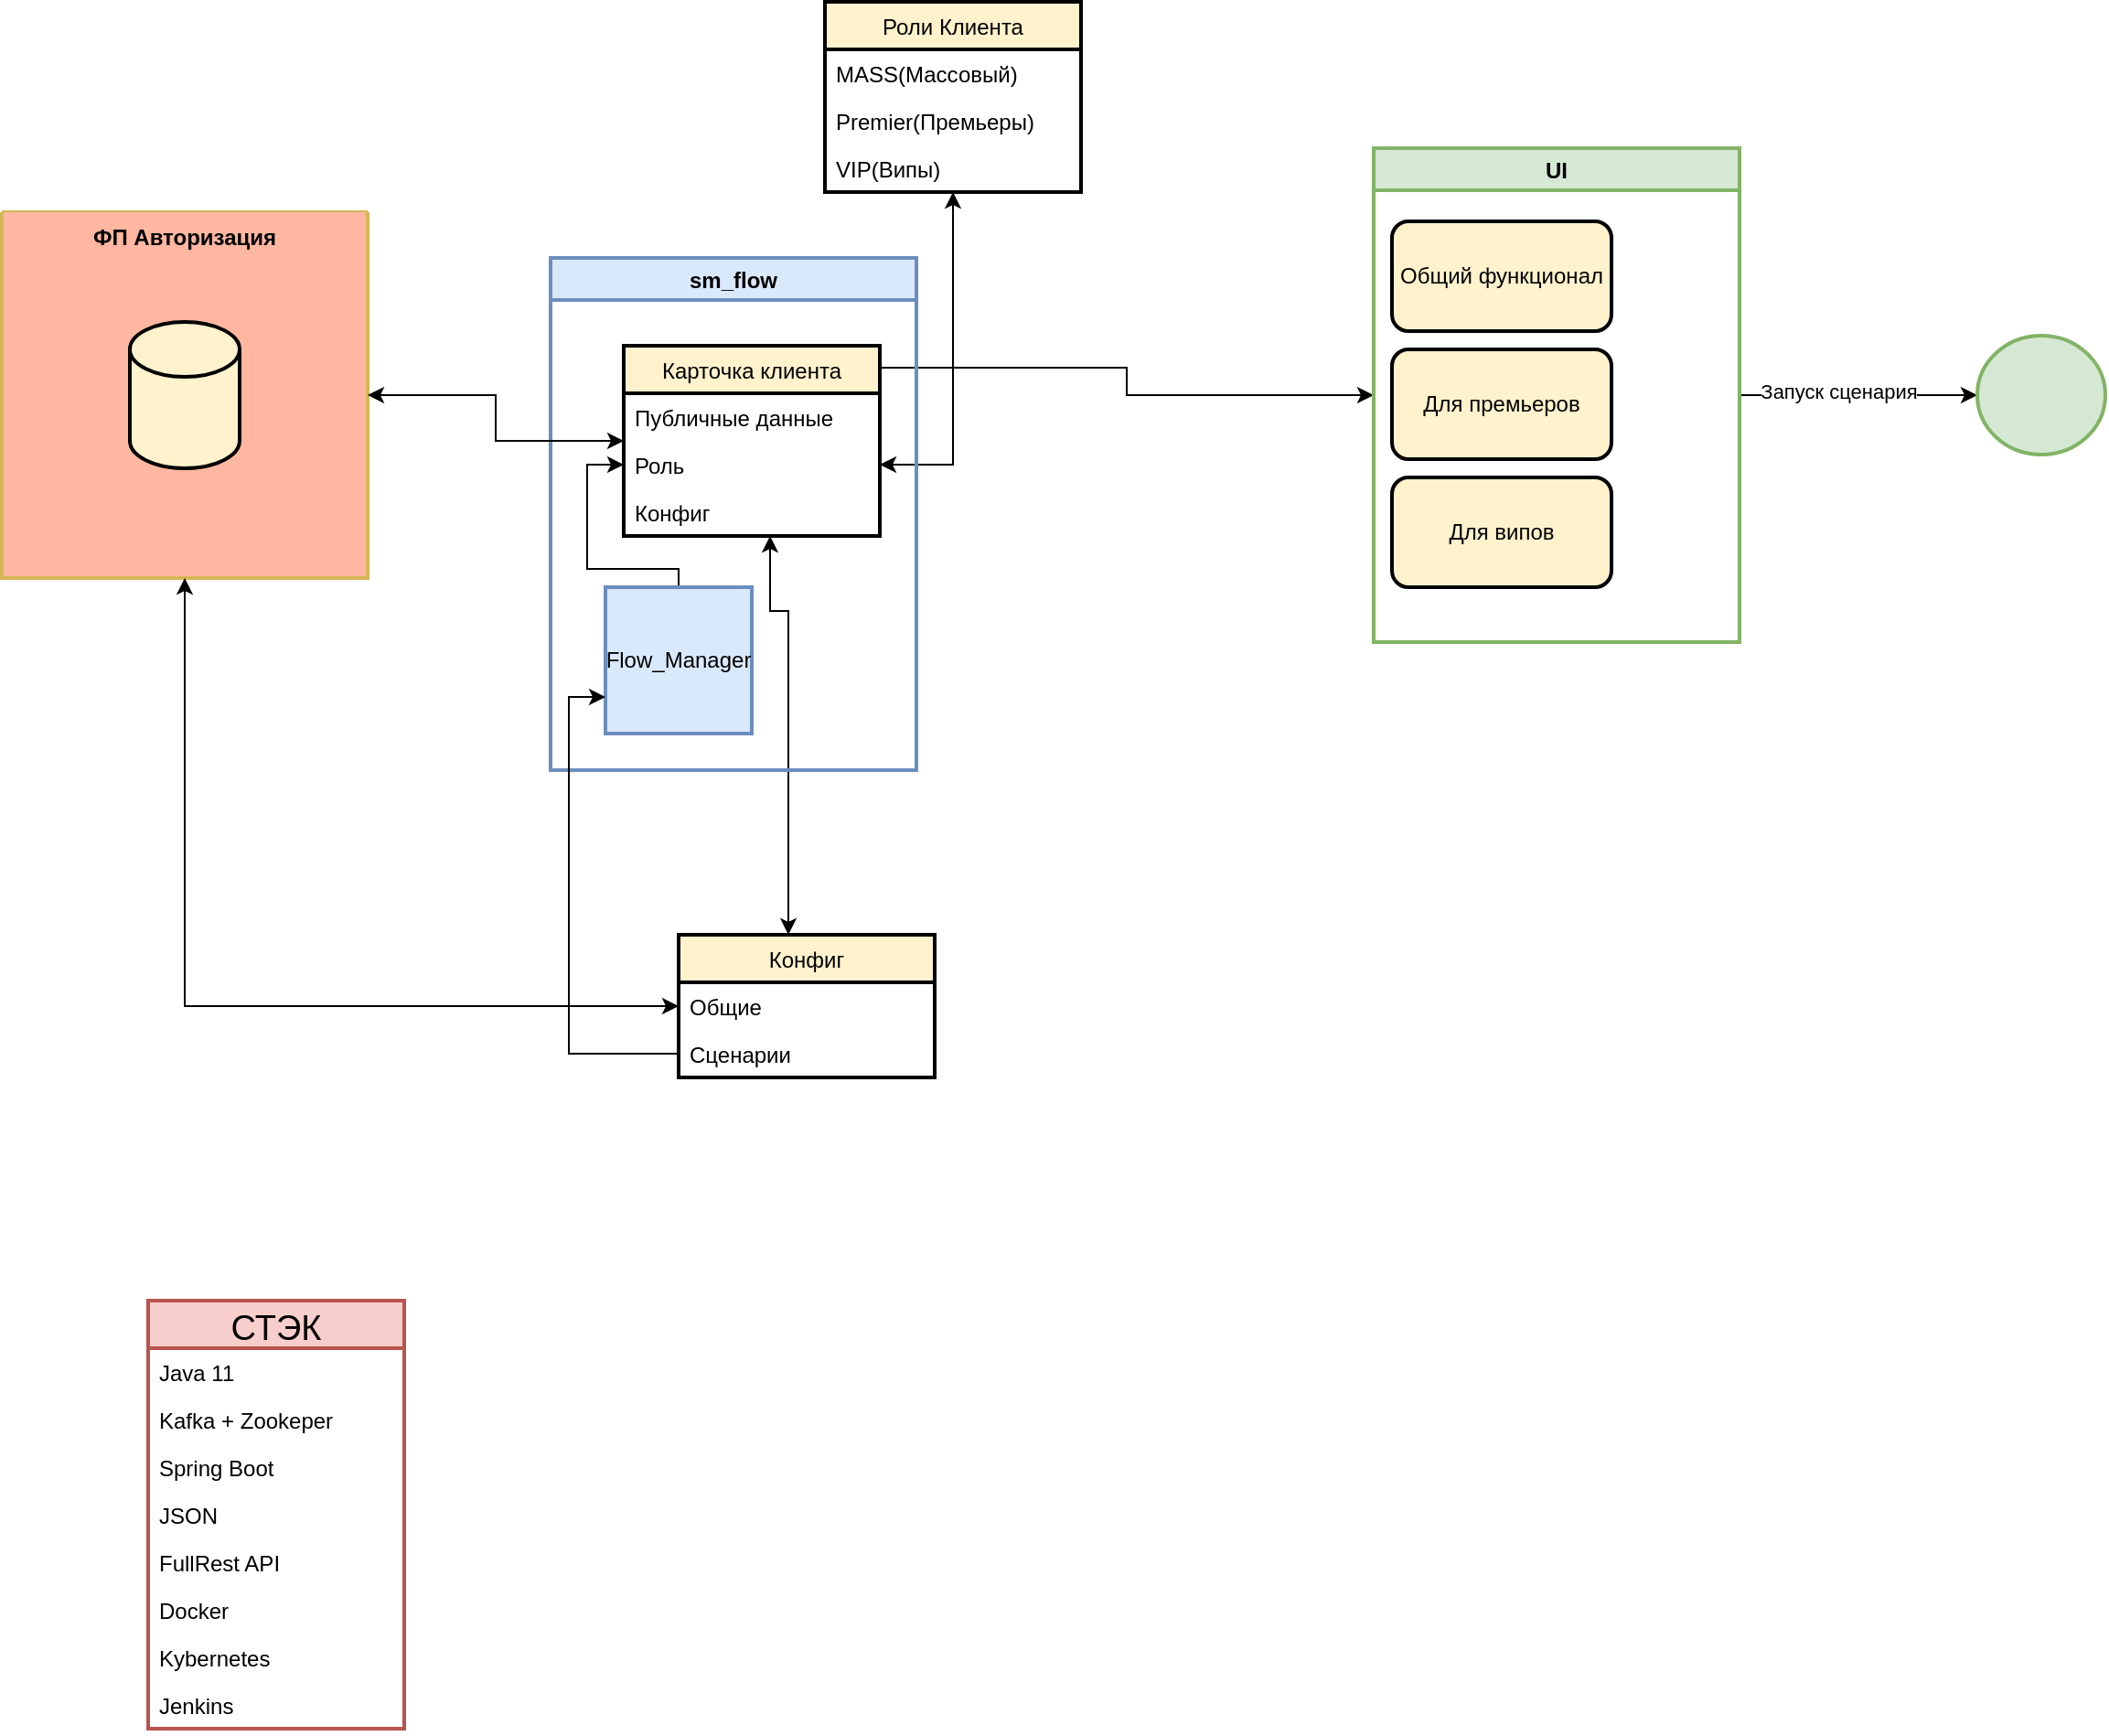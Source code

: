<mxfile version="14.7.6" type="github" pages="2">
  <diagram id="C5RBs43oDa-KdzZeNtuy" name="Фронт система">
    <mxGraphModel dx="2036" dy="626" grid="1" gridSize="10" guides="1" tooltips="1" connect="1" arrows="1" fold="1" page="1" pageScale="1" pageWidth="827" pageHeight="1169" math="0" shadow="0">
      <root>
        <mxCell id="WIyWlLk6GJQsqaUBKTNV-0" />
        <mxCell id="WIyWlLk6GJQsqaUBKTNV-1" parent="WIyWlLk6GJQsqaUBKTNV-0" />
        <mxCell id="pujN4E0bFu2xnxWqtdsZ-0" value="Роли Клиента" style="swimlane;fontStyle=0;childLayout=stackLayout;horizontal=1;startSize=26;horizontalStack=0;resizeParent=1;resizeParentMax=0;resizeLast=0;collapsible=1;marginBottom=0;strokeWidth=2;fillColor=#FFF2CC;gradientColor=none;verticalAlign=middle;" vertex="1" parent="WIyWlLk6GJQsqaUBKTNV-1">
          <mxGeometry x="-110" y="160" width="140" height="104" as="geometry" />
        </mxCell>
        <mxCell id="pujN4E0bFu2xnxWqtdsZ-1" value="MASS(Массовый)" style="text;strokeColor=none;fillColor=none;align=left;verticalAlign=top;spacingLeft=4;spacingRight=4;overflow=hidden;rotatable=0;points=[[0,0.5],[1,0.5]];portConstraint=eastwest;" vertex="1" parent="pujN4E0bFu2xnxWqtdsZ-0">
          <mxGeometry y="26" width="140" height="26" as="geometry" />
        </mxCell>
        <mxCell id="pujN4E0bFu2xnxWqtdsZ-2" value="Premier(Премьеры)" style="text;strokeColor=none;fillColor=none;align=left;verticalAlign=top;spacingLeft=4;spacingRight=4;overflow=hidden;rotatable=0;points=[[0,0.5],[1,0.5]];portConstraint=eastwest;" vertex="1" parent="pujN4E0bFu2xnxWqtdsZ-0">
          <mxGeometry y="52" width="140" height="26" as="geometry" />
        </mxCell>
        <mxCell id="pujN4E0bFu2xnxWqtdsZ-3" value="VIP(Випы)" style="text;strokeColor=none;fillColor=none;align=left;verticalAlign=top;spacingLeft=4;spacingRight=4;overflow=hidden;rotatable=0;points=[[0,0.5],[1,0.5]];portConstraint=eastwest;" vertex="1" parent="pujN4E0bFu2xnxWqtdsZ-0">
          <mxGeometry y="78" width="140" height="26" as="geometry" />
        </mxCell>
        <mxCell id="psxdBlI2xa3-Kpe6SoFQ-2" style="edgeStyle=orthogonalEdgeStyle;rounded=0;orthogonalLoop=1;jettySize=auto;html=1;entryX=0.929;entryY=0.115;entryDx=0;entryDy=0;entryPerimeter=0;startArrow=classic;startFill=1;" edge="1" parent="WIyWlLk6GJQsqaUBKTNV-1" source="pujN4E0bFu2xnxWqtdsZ-4" target="0OpQHrYULewvtPpoixab-2">
          <mxGeometry relative="1" as="geometry" />
        </mxCell>
        <mxCell id="aQbIBO9A2pp3pK1Dom0a-1" value="" style="edgeStyle=orthogonalEdgeStyle;rounded=0;orthogonalLoop=1;jettySize=auto;html=1;startArrow=none;startFill=0;" edge="1" parent="WIyWlLk6GJQsqaUBKTNV-1" source="pujN4E0bFu2xnxWqtdsZ-4" target="aQbIBO9A2pp3pK1Dom0a-0">
          <mxGeometry relative="1" as="geometry" />
        </mxCell>
        <mxCell id="aQbIBO9A2pp3pK1Dom0a-2" value="Запуск сценария" style="edgeLabel;html=1;align=center;verticalAlign=middle;resizable=0;points=[];" vertex="1" connectable="0" parent="aQbIBO9A2pp3pK1Dom0a-1">
          <mxGeometry x="-0.169" y="2" relative="1" as="geometry">
            <mxPoint as="offset" />
          </mxGeometry>
        </mxCell>
        <mxCell id="pujN4E0bFu2xnxWqtdsZ-4" value="UI" style="swimlane;strokeWidth=2;fillColor=#d5e8d4;verticalAlign=middle;strokeColor=#82b366;" vertex="1" parent="WIyWlLk6GJQsqaUBKTNV-1">
          <mxGeometry x="190" y="240" width="200" height="270" as="geometry" />
        </mxCell>
        <mxCell id="0OpQHrYULewvtPpoixab-8" value="Общий функционал" style="rounded=1;whiteSpace=wrap;html=1;strokeWidth=2;fillColor=#FFF2CC;gradientColor=none;verticalAlign=middle;" vertex="1" parent="pujN4E0bFu2xnxWqtdsZ-4">
          <mxGeometry x="10" y="40" width="120" height="60" as="geometry" />
        </mxCell>
        <mxCell id="0OpQHrYULewvtPpoixab-9" value="Для премьеров" style="rounded=1;whiteSpace=wrap;html=1;strokeWidth=2;fillColor=#FFF2CC;gradientColor=none;verticalAlign=middle;" vertex="1" parent="pujN4E0bFu2xnxWqtdsZ-4">
          <mxGeometry x="10" y="110" width="120" height="60" as="geometry" />
        </mxCell>
        <mxCell id="0OpQHrYULewvtPpoixab-11" value="Для випов" style="rounded=1;whiteSpace=wrap;html=1;strokeWidth=2;fillColor=#FFF2CC;gradientColor=none;verticalAlign=middle;" vertex="1" parent="pujN4E0bFu2xnxWqtdsZ-4">
          <mxGeometry x="10" y="180" width="120" height="60" as="geometry" />
        </mxCell>
        <mxCell id="0OpQHrYULewvtPpoixab-0" value="ФП Авторизация" style="swimlane;startSize=0;strokeWidth=2;fillColor=#fff2cc;verticalAlign=top;strokeColor=#d6b656;swimlaneFillColor=#FFB7A1;" vertex="1" parent="WIyWlLk6GJQsqaUBKTNV-1">
          <mxGeometry x="-560" y="275" width="200" height="200" as="geometry" />
        </mxCell>
        <mxCell id="0OpQHrYULewvtPpoixab-1" value="" style="shape=cylinder3;whiteSpace=wrap;html=1;boundedLbl=1;backgroundOutline=1;size=15;strokeWidth=2;fillColor=#FFF2CC;gradientColor=none;verticalAlign=middle;" vertex="1" parent="0OpQHrYULewvtPpoixab-0">
          <mxGeometry x="70" y="60" width="60" height="80" as="geometry" />
        </mxCell>
        <mxCell id="0OpQHrYULewvtPpoixab-13" style="edgeStyle=orthogonalEdgeStyle;rounded=0;orthogonalLoop=1;jettySize=auto;html=1;exitX=1;exitY=0.5;exitDx=0;exitDy=0;startArrow=classic;startFill=1;" edge="1" parent="WIyWlLk6GJQsqaUBKTNV-1" source="0OpQHrYULewvtPpoixab-4" target="pujN4E0bFu2xnxWqtdsZ-0">
          <mxGeometry relative="1" as="geometry" />
        </mxCell>
        <mxCell id="psxdBlI2xa3-Kpe6SoFQ-1" style="edgeStyle=orthogonalEdgeStyle;rounded=0;orthogonalLoop=1;jettySize=auto;html=1;startArrow=classic;startFill=1;" edge="1" parent="WIyWlLk6GJQsqaUBKTNV-1" source="0OpQHrYULewvtPpoixab-15" target="0OpQHrYULewvtPpoixab-5">
          <mxGeometry relative="1" as="geometry">
            <Array as="points">
              <mxPoint x="-130" y="493" />
              <mxPoint x="-140" y="493" />
            </Array>
          </mxGeometry>
        </mxCell>
        <mxCell id="0OpQHrYULewvtPpoixab-15" value="Конфиг" style="swimlane;fontStyle=0;childLayout=stackLayout;horizontal=1;startSize=26;horizontalStack=0;resizeParent=1;resizeParentMax=0;resizeLast=0;collapsible=1;marginBottom=0;strokeWidth=2;fillColor=#FFF2CC;gradientColor=none;verticalAlign=middle;" vertex="1" parent="WIyWlLk6GJQsqaUBKTNV-1">
          <mxGeometry x="-190" y="670" width="140" height="78" as="geometry" />
        </mxCell>
        <mxCell id="0OpQHrYULewvtPpoixab-16" value="Общие" style="text;strokeColor=none;fillColor=none;align=left;verticalAlign=top;spacingLeft=4;spacingRight=4;overflow=hidden;rotatable=0;points=[[0,0.5],[1,0.5]];portConstraint=eastwest;" vertex="1" parent="0OpQHrYULewvtPpoixab-15">
          <mxGeometry y="26" width="140" height="26" as="geometry" />
        </mxCell>
        <mxCell id="0OpQHrYULewvtPpoixab-17" value="Сценарии" style="text;strokeColor=none;fillColor=none;align=left;verticalAlign=top;spacingLeft=4;spacingRight=4;overflow=hidden;rotatable=0;points=[[0,0.5],[1,0.5]];portConstraint=eastwest;" vertex="1" parent="0OpQHrYULewvtPpoixab-15">
          <mxGeometry y="52" width="140" height="26" as="geometry" />
        </mxCell>
        <mxCell id="0OpQHrYULewvtPpoixab-19" value="sm_flow" style="swimlane;strokeWidth=2;fillColor=#dae8fc;verticalAlign=middle;strokeColor=#6c8ebf;" vertex="1" parent="WIyWlLk6GJQsqaUBKTNV-1">
          <mxGeometry x="-260" y="300" width="200" height="280" as="geometry" />
        </mxCell>
        <mxCell id="0OpQHrYULewvtPpoixab-2" value="Карточка клиента" style="swimlane;fontStyle=0;childLayout=stackLayout;horizontal=1;startSize=26;horizontalStack=0;resizeParent=1;resizeParentMax=0;resizeLast=0;collapsible=1;marginBottom=0;strokeWidth=2;fillColor=#FFF2CC;gradientColor=none;verticalAlign=middle;" vertex="1" parent="0OpQHrYULewvtPpoixab-19">
          <mxGeometry x="40" y="48" width="140" height="104" as="geometry" />
        </mxCell>
        <mxCell id="0OpQHrYULewvtPpoixab-3" value="Публичные данные" style="text;strokeColor=none;fillColor=none;align=left;verticalAlign=top;spacingLeft=4;spacingRight=4;overflow=hidden;rotatable=0;points=[[0,0.5],[1,0.5]];portConstraint=eastwest;" vertex="1" parent="0OpQHrYULewvtPpoixab-2">
          <mxGeometry y="26" width="140" height="26" as="geometry" />
        </mxCell>
        <mxCell id="0OpQHrYULewvtPpoixab-4" value="Роль" style="text;strokeColor=none;fillColor=none;align=left;verticalAlign=top;spacingLeft=4;spacingRight=4;overflow=hidden;rotatable=0;points=[[0,0.5],[1,0.5]];portConstraint=eastwest;" vertex="1" parent="0OpQHrYULewvtPpoixab-2">
          <mxGeometry y="52" width="140" height="26" as="geometry" />
        </mxCell>
        <mxCell id="0OpQHrYULewvtPpoixab-5" value="Конфиг" style="text;strokeColor=none;fillColor=none;align=left;verticalAlign=top;spacingLeft=4;spacingRight=4;overflow=hidden;rotatable=0;points=[[0,0.5],[1,0.5]];portConstraint=eastwest;" vertex="1" parent="0OpQHrYULewvtPpoixab-2">
          <mxGeometry y="78" width="140" height="26" as="geometry" />
        </mxCell>
        <mxCell id="nwDVl3qBO0Q75H3AtkXV-2" style="edgeStyle=orthogonalEdgeStyle;rounded=0;orthogonalLoop=1;jettySize=auto;html=1;startArrow=none;startFill=0;" edge="1" parent="0OpQHrYULewvtPpoixab-19" source="nwDVl3qBO0Q75H3AtkXV-0" target="0OpQHrYULewvtPpoixab-4">
          <mxGeometry relative="1" as="geometry">
            <Array as="points">
              <mxPoint x="70" y="170" />
              <mxPoint x="20" y="170" />
              <mxPoint x="20" y="113" />
            </Array>
          </mxGeometry>
        </mxCell>
        <mxCell id="nwDVl3qBO0Q75H3AtkXV-0" value="Flow_Manager" style="whiteSpace=wrap;html=1;aspect=fixed;strokeWidth=2;fillColor=#dae8fc;verticalAlign=middle;strokeColor=#6c8ebf;" vertex="1" parent="0OpQHrYULewvtPpoixab-19">
          <mxGeometry x="30" y="180" width="80" height="80" as="geometry" />
        </mxCell>
        <mxCell id="psxdBlI2xa3-Kpe6SoFQ-0" style="edgeStyle=orthogonalEdgeStyle;rounded=0;orthogonalLoop=1;jettySize=auto;html=1;entryX=1;entryY=0.5;entryDx=0;entryDy=0;startArrow=classic;startFill=1;" edge="1" parent="WIyWlLk6GJQsqaUBKTNV-1" source="0OpQHrYULewvtPpoixab-2" target="0OpQHrYULewvtPpoixab-0">
          <mxGeometry relative="1" as="geometry" />
        </mxCell>
        <mxCell id="psxdBlI2xa3-Kpe6SoFQ-3" style="edgeStyle=orthogonalEdgeStyle;rounded=0;orthogonalLoop=1;jettySize=auto;html=1;entryX=0.5;entryY=1;entryDx=0;entryDy=0;startArrow=classic;startFill=1;" edge="1" parent="WIyWlLk6GJQsqaUBKTNV-1" source="0OpQHrYULewvtPpoixab-16" target="0OpQHrYULewvtPpoixab-0">
          <mxGeometry relative="1" as="geometry" />
        </mxCell>
        <mxCell id="nwDVl3qBO0Q75H3AtkXV-1" style="edgeStyle=orthogonalEdgeStyle;rounded=0;orthogonalLoop=1;jettySize=auto;html=1;entryX=0;entryY=0.75;entryDx=0;entryDy=0;startArrow=none;startFill=0;" edge="1" parent="WIyWlLk6GJQsqaUBKTNV-1" source="0OpQHrYULewvtPpoixab-17" target="nwDVl3qBO0Q75H3AtkXV-0">
          <mxGeometry relative="1" as="geometry" />
        </mxCell>
        <mxCell id="aQbIBO9A2pp3pK1Dom0a-0" value="" style="ellipse;whiteSpace=wrap;html=1;fontStyle=1;strokeColor=#82b366;strokeWidth=2;fillColor=#d5e8d4;startSize=23;" vertex="1" parent="WIyWlLk6GJQsqaUBKTNV-1">
          <mxGeometry x="520" y="342.5" width="70" height="65" as="geometry" />
        </mxCell>
        <mxCell id="IgcWjrEYjJT46t9IWngX-0" value="СТЭК" style="swimlane;fontStyle=0;childLayout=stackLayout;horizontal=1;startSize=26;horizontalStack=0;resizeParent=1;resizeParentMax=0;resizeLast=0;collapsible=1;marginBottom=0;fontSize=19;strokeWidth=2;fillColor=#f8cecc;verticalAlign=middle;strokeColor=#b85450;" vertex="1" parent="WIyWlLk6GJQsqaUBKTNV-1">
          <mxGeometry x="-480" y="870" width="140" height="234" as="geometry" />
        </mxCell>
        <mxCell id="IgcWjrEYjJT46t9IWngX-1" value="Java 11" style="text;strokeColor=none;fillColor=none;align=left;verticalAlign=top;spacingLeft=4;spacingRight=4;overflow=hidden;rotatable=0;points=[[0,0.5],[1,0.5]];portConstraint=eastwest;" vertex="1" parent="IgcWjrEYjJT46t9IWngX-0">
          <mxGeometry y="26" width="140" height="26" as="geometry" />
        </mxCell>
        <mxCell id="IgcWjrEYjJT46t9IWngX-2" value="Kafka + Zookeper" style="text;strokeColor=none;fillColor=none;align=left;verticalAlign=top;spacingLeft=4;spacingRight=4;overflow=hidden;rotatable=0;points=[[0,0.5],[1,0.5]];portConstraint=eastwest;" vertex="1" parent="IgcWjrEYjJT46t9IWngX-0">
          <mxGeometry y="52" width="140" height="26" as="geometry" />
        </mxCell>
        <mxCell id="IgcWjrEYjJT46t9IWngX-3" value="Spring Boot" style="text;strokeColor=none;fillColor=none;align=left;verticalAlign=top;spacingLeft=4;spacingRight=4;overflow=hidden;rotatable=0;points=[[0,0.5],[1,0.5]];portConstraint=eastwest;" vertex="1" parent="IgcWjrEYjJT46t9IWngX-0">
          <mxGeometry y="78" width="140" height="26" as="geometry" />
        </mxCell>
        <mxCell id="IgcWjrEYjJT46t9IWngX-4" value="JSON" style="text;strokeColor=none;fillColor=none;align=left;verticalAlign=top;spacingLeft=4;spacingRight=4;overflow=hidden;rotatable=0;points=[[0,0.5],[1,0.5]];portConstraint=eastwest;" vertex="1" parent="IgcWjrEYjJT46t9IWngX-0">
          <mxGeometry y="104" width="140" height="26" as="geometry" />
        </mxCell>
        <mxCell id="IgcWjrEYjJT46t9IWngX-5" value="FullRest API" style="text;strokeColor=none;fillColor=none;align=left;verticalAlign=top;spacingLeft=4;spacingRight=4;overflow=hidden;rotatable=0;points=[[0,0.5],[1,0.5]];portConstraint=eastwest;" vertex="1" parent="IgcWjrEYjJT46t9IWngX-0">
          <mxGeometry y="130" width="140" height="26" as="geometry" />
        </mxCell>
        <mxCell id="IgcWjrEYjJT46t9IWngX-6" value="Docker" style="text;strokeColor=none;fillColor=none;align=left;verticalAlign=top;spacingLeft=4;spacingRight=4;overflow=hidden;rotatable=0;points=[[0,0.5],[1,0.5]];portConstraint=eastwest;" vertex="1" parent="IgcWjrEYjJT46t9IWngX-0">
          <mxGeometry y="156" width="140" height="26" as="geometry" />
        </mxCell>
        <mxCell id="IgcWjrEYjJT46t9IWngX-7" value="Kybernetes" style="text;strokeColor=none;fillColor=none;align=left;verticalAlign=top;spacingLeft=4;spacingRight=4;overflow=hidden;rotatable=0;points=[[0,0.5],[1,0.5]];portConstraint=eastwest;" vertex="1" parent="IgcWjrEYjJT46t9IWngX-0">
          <mxGeometry y="182" width="140" height="26" as="geometry" />
        </mxCell>
        <mxCell id="IgcWjrEYjJT46t9IWngX-8" value="Jenkins" style="text;strokeColor=none;fillColor=none;align=left;verticalAlign=top;spacingLeft=4;spacingRight=4;overflow=hidden;rotatable=0;points=[[0,0.5],[1,0.5]];portConstraint=eastwest;" vertex="1" parent="IgcWjrEYjJT46t9IWngX-0">
          <mxGeometry y="208" width="140" height="26" as="geometry" />
        </mxCell>
      </root>
    </mxGraphModel>
  </diagram>
  <diagram id="yGzmTOzV-Ie1dhuyWpL7" name="Пример Сценария">
    <mxGraphModel dx="2036" dy="1795" grid="1" gridSize="10" guides="1" tooltips="1" connect="1" arrows="1" fold="1" page="1" pageScale="1" pageWidth="827" pageHeight="1169" math="0" shadow="0">
      <root>
        <mxCell id="lrpI-Smw3STIRPwvIWVU-0" />
        <mxCell id="lrpI-Smw3STIRPwvIWVU-1" parent="lrpI-Smw3STIRPwvIWVU-0" />
        <mxCell id="lrpI-Smw3STIRPwvIWVU-87" style="edgeStyle=orthogonalEdgeStyle;rounded=0;orthogonalLoop=1;jettySize=auto;html=1;entryX=0;entryY=0.5;entryDx=0;entryDy=0;startArrow=classic;startFill=1;" edge="1" parent="lrpI-Smw3STIRPwvIWVU-1" source="lrpI-Smw3STIRPwvIWVU-2" target="lrpI-Smw3STIRPwvIWVU-43">
          <mxGeometry relative="1" as="geometry">
            <Array as="points">
              <mxPoint x="40" y="-30" />
              <mxPoint x="470" y="-30" />
              <mxPoint x="470" y="-100" />
            </Array>
          </mxGeometry>
        </mxCell>
        <mxCell id="lrpI-Smw3STIRPwvIWVU-2" value="FRONT" style="swimlane;" vertex="1" parent="lrpI-Smw3STIRPwvIWVU-1">
          <mxGeometry x="-60" y="60" width="200" height="750" as="geometry" />
        </mxCell>
        <mxCell id="lrpI-Smw3STIRPwvIWVU-8" value="UI" style="swimlane;startSize=0;strokeColor=#d6b656;fillColor=#fff2cc;strokeWidth=3;swimlaneFillColor=#FFF459;verticalAlign=top;" vertex="1" parent="lrpI-Smw3STIRPwvIWVU-2">
          <mxGeometry x="10" y="50" width="180" height="660" as="geometry" />
        </mxCell>
        <mxCell id="lrpI-Smw3STIRPwvIWVU-11" value="START" style="ellipse;whiteSpace=wrap;html=1;aspect=fixed;strokeWidth=2;fillColor=#d5e8d4;verticalAlign=middle;strokeColor=#82b366;" vertex="1" parent="lrpI-Smw3STIRPwvIWVU-8">
          <mxGeometry x="65" y="43.75" width="50" height="50" as="geometry" />
        </mxCell>
        <mxCell id="lrpI-Smw3STIRPwvIWVU-19" value="ShowFlow" style="whiteSpace=wrap;html=1;strokeColor=#82b366;strokeWidth=2;fillColor=#d5e8d4;" vertex="1" parent="lrpI-Smw3STIRPwvIWVU-8">
          <mxGeometry x="30" y="120" width="120" height="60" as="geometry" />
        </mxCell>
        <mxCell id="lrpI-Smw3STIRPwvIWVU-22" value="createScriptElement" style="whiteSpace=wrap;html=1;strokeColor=#82b366;strokeWidth=2;fillColor=#d5e8d4;" vertex="1" parent="lrpI-Smw3STIRPwvIWVU-8">
          <mxGeometry x="30" y="230" width="120" height="60" as="geometry" />
        </mxCell>
        <mxCell id="lrpI-Smw3STIRPwvIWVU-23" value="Считываем данные" style="edgeStyle=orthogonalEdgeStyle;rounded=0;orthogonalLoop=1;jettySize=auto;html=1;" edge="1" parent="lrpI-Smw3STIRPwvIWVU-8" source="lrpI-Smw3STIRPwvIWVU-19" target="lrpI-Smw3STIRPwvIWVU-22">
          <mxGeometry relative="1" as="geometry" />
        </mxCell>
        <mxCell id="lrpI-Smw3STIRPwvIWVU-88" value="" style="ellipse;whiteSpace=wrap;html=1;aspect=fixed;strokeWidth=2;fillColor=#f8cecc;verticalAlign=middle;strokeColor=#b85450;" vertex="1" parent="lrpI-Smw3STIRPwvIWVU-8">
          <mxGeometry x="70" y="340" width="80" height="80" as="geometry" />
        </mxCell>
        <mxCell id="lrpI-Smw3STIRPwvIWVU-3" value="SM_FLOW" style="swimlane;" vertex="1" parent="lrpI-Smw3STIRPwvIWVU-1">
          <mxGeometry x="330" y="60" width="390" height="650" as="geometry" />
        </mxCell>
        <mxCell id="lrpI-Smw3STIRPwvIWVU-9" value="Flow_Manager" style="swimlane;startSize=0;strokeColor=#6c8ebf;fillColor=#dae8fc;strokeWidth=3;swimlaneFillColor=#3BB7FF;verticalAlign=top;" vertex="1" parent="lrpI-Smw3STIRPwvIWVU-3">
          <mxGeometry x="15" y="50" width="345" height="560" as="geometry">
            <mxRectangle x="15" y="50" width="120" height="20" as="alternateBounds" />
          </mxGeometry>
        </mxCell>
        <mxCell id="lrpI-Smw3STIRPwvIWVU-12" value="start_flow" style="whiteSpace=wrap;html=1;strokeColor=#82b366;strokeWidth=2;fillColor=#d5e8d4;" vertex="1" parent="lrpI-Smw3STIRPwvIWVU-9">
          <mxGeometry x="11" y="38.75" width="115" height="60" as="geometry" />
        </mxCell>
        <mxCell id="lrpI-Smw3STIRPwvIWVU-48" style="edgeStyle=orthogonalEdgeStyle;rounded=0;orthogonalLoop=1;jettySize=auto;html=1;" edge="1" parent="lrpI-Smw3STIRPwvIWVU-9" source="lrpI-Smw3STIRPwvIWVU-15" target="lrpI-Smw3STIRPwvIWVU-17">
          <mxGeometry relative="1" as="geometry" />
        </mxCell>
        <mxCell id="lrpI-Smw3STIRPwvIWVU-15" value="createFlowContainer" style="whiteSpace=wrap;html=1;strokeColor=#82b366;strokeWidth=2;fillColor=#d5e8d4;" vertex="1" parent="lrpI-Smw3STIRPwvIWVU-9">
          <mxGeometry x="145" y="38.75" width="120" height="60" as="geometry" />
        </mxCell>
        <mxCell id="lrpI-Smw3STIRPwvIWVU-16" value="" style="edgeStyle=orthogonalEdgeStyle;rounded=0;orthogonalLoop=1;jettySize=auto;html=1;" edge="1" parent="lrpI-Smw3STIRPwvIWVU-9" source="lrpI-Smw3STIRPwvIWVU-12" target="lrpI-Smw3STIRPwvIWVU-15">
          <mxGeometry relative="1" as="geometry" />
        </mxCell>
        <mxCell id="lrpI-Smw3STIRPwvIWVU-17" value="ParseToJSON" style="whiteSpace=wrap;html=1;strokeColor=#82b366;strokeWidth=2;fillColor=#d5e8d4;" vertex="1" parent="lrpI-Smw3STIRPwvIWVU-9">
          <mxGeometry x="145" y="140" width="120" height="60" as="geometry" />
        </mxCell>
        <mxCell id="lrpI-Smw3STIRPwvIWVU-24" value="Reader" style="whiteSpace=wrap;html=1;strokeColor=#82b366;strokeWidth=2;fillColor=#d5e8d4;" vertex="1" parent="lrpI-Smw3STIRPwvIWVU-9">
          <mxGeometry x="11" y="230" width="120" height="60" as="geometry" />
        </mxCell>
        <mxCell id="lrpI-Smw3STIRPwvIWVU-77" value="checker" style="whiteSpace=wrap;html=1;fontStyle=1;verticalAlign=middle;strokeColor=#82b366;strokeWidth=2;fillColor=#d5e8d4;swimlaneFillColor=#85FFA1;startSize=0;" vertex="1" parent="lrpI-Smw3STIRPwvIWVU-9">
          <mxGeometry x="210" y="350" width="120" height="60" as="geometry" />
        </mxCell>
        <mxCell id="lrpI-Smw3STIRPwvIWVU-5" value="SM_CORE" style="swimlane;" vertex="1" parent="lrpI-Smw3STIRPwvIWVU-1">
          <mxGeometry x="1060" y="60" width="530" height="460" as="geometry" />
        </mxCell>
        <mxCell id="lrpI-Smw3STIRPwvIWVU-55" value="createScriptEntity" style="whiteSpace=wrap;html=1;fontStyle=1;verticalAlign=middle;strokeColor=#82b366;strokeWidth=2;fillColor=#d5e8d4;swimlaneFillColor=#85FFA1;startSize=0;" vertex="1" parent="lrpI-Smw3STIRPwvIWVU-5">
          <mxGeometry x="30" y="50" width="120" height="60" as="geometry" />
        </mxCell>
        <mxCell id="lrpI-Smw3STIRPwvIWVU-59" value="scriptManager" style="whiteSpace=wrap;html=1;fontStyle=1;verticalAlign=middle;strokeColor=#82b366;strokeWidth=2;fillColor=#d5e8d4;swimlaneFillColor=#85FFA1;startSize=0;" vertex="1" parent="lrpI-Smw3STIRPwvIWVU-5">
          <mxGeometry x="210" y="50" width="120" height="60" as="geometry" />
        </mxCell>
        <mxCell id="lrpI-Smw3STIRPwvIWVU-60" value="" style="edgeStyle=orthogonalEdgeStyle;rounded=0;orthogonalLoop=1;jettySize=auto;html=1;" edge="1" parent="lrpI-Smw3STIRPwvIWVU-5" source="lrpI-Smw3STIRPwvIWVU-55" target="lrpI-Smw3STIRPwvIWVU-59">
          <mxGeometry relative="1" as="geometry" />
        </mxCell>
        <mxCell id="lrpI-Smw3STIRPwvIWVU-61" value="scriptAdapter" style="whiteSpace=wrap;html=1;fontStyle=1;strokeColor=#82b366;strokeWidth=2;fillColor=#d5e8d4;swimlaneFillColor=#85FFA1;startSize=0;" vertex="1" parent="lrpI-Smw3STIRPwvIWVU-5">
          <mxGeometry x="360" y="50" width="120" height="60" as="geometry" />
        </mxCell>
        <mxCell id="lrpI-Smw3STIRPwvIWVU-62" value="" style="edgeStyle=orthogonalEdgeStyle;rounded=0;orthogonalLoop=1;jettySize=auto;html=1;" edge="1" parent="lrpI-Smw3STIRPwvIWVU-5" source="lrpI-Smw3STIRPwvIWVU-59" target="lrpI-Smw3STIRPwvIWVU-61">
          <mxGeometry relative="1" as="geometry" />
        </mxCell>
        <mxCell id="lrpI-Smw3STIRPwvIWVU-13" value="" style="edgeStyle=orthogonalEdgeStyle;rounded=0;orthogonalLoop=1;jettySize=auto;html=1;" edge="1" parent="lrpI-Smw3STIRPwvIWVU-1" source="lrpI-Smw3STIRPwvIWVU-11" target="lrpI-Smw3STIRPwvIWVU-12">
          <mxGeometry relative="1" as="geometry" />
        </mxCell>
        <mxCell id="lrpI-Smw3STIRPwvIWVU-14" value="Вызываем endpoint" style="edgeLabel;html=1;align=center;verticalAlign=middle;resizable=0;points=[];" vertex="1" connectable="0" parent="lrpI-Smw3STIRPwvIWVU-13">
          <mxGeometry x="0.064" relative="1" as="geometry">
            <mxPoint as="offset" />
          </mxGeometry>
        </mxCell>
        <mxCell id="lrpI-Smw3STIRPwvIWVU-20" value="" style="edgeStyle=orthogonalEdgeStyle;rounded=0;orthogonalLoop=1;jettySize=auto;html=1;" edge="1" parent="lrpI-Smw3STIRPwvIWVU-1" source="lrpI-Smw3STIRPwvIWVU-17" target="lrpI-Smw3STIRPwvIWVU-19">
          <mxGeometry relative="1" as="geometry" />
        </mxCell>
        <mxCell id="lrpI-Smw3STIRPwvIWVU-21" value="Отправляем FLOW" style="edgeLabel;html=1;align=center;verticalAlign=middle;resizable=0;points=[];" vertex="1" connectable="0" parent="lrpI-Smw3STIRPwvIWVU-20">
          <mxGeometry x="0.279" relative="1" as="geometry">
            <mxPoint as="offset" />
          </mxGeometry>
        </mxCell>
        <mxCell id="lrpI-Smw3STIRPwvIWVU-25" value="" style="edgeStyle=orthogonalEdgeStyle;rounded=0;orthogonalLoop=1;jettySize=auto;html=1;" edge="1" parent="lrpI-Smw3STIRPwvIWVU-1" source="lrpI-Smw3STIRPwvIWVU-22" target="lrpI-Smw3STIRPwvIWVU-24">
          <mxGeometry relative="1" as="geometry" />
        </mxCell>
        <mxCell id="lrpI-Smw3STIRPwvIWVU-33" value="Передача данных по JSON" style="edgeLabel;html=1;align=center;verticalAlign=middle;resizable=0;points=[];" vertex="1" connectable="0" parent="lrpI-Smw3STIRPwvIWVU-25">
          <mxGeometry x="-0.224" y="-2" relative="1" as="geometry">
            <mxPoint x="11" y="-2" as="offset" />
          </mxGeometry>
        </mxCell>
        <mxCell id="lrpI-Smw3STIRPwvIWVU-43" value="ФП Авторизация" style="swimlane;startSize=0;strokeWidth=2;fillColor=#fff2cc;verticalAlign=top;strokeColor=#d6b656;swimlaneFillColor=#FFB7A1;" vertex="1" parent="lrpI-Smw3STIRPwvIWVU-1">
          <mxGeometry x="800" y="-200" width="200" height="200" as="geometry" />
        </mxCell>
        <mxCell id="lrpI-Smw3STIRPwvIWVU-84" value="" style="shape=cylinder3;whiteSpace=wrap;html=1;boundedLbl=1;backgroundOutline=1;size=15;strokeWidth=2;fillColor=#FFF2CC;gradientColor=none;verticalAlign=middle;" vertex="1" parent="lrpI-Smw3STIRPwvIWVU-43">
          <mxGeometry x="70" y="60" width="60" height="80" as="geometry" />
        </mxCell>
        <mxCell id="lrpI-Smw3STIRPwvIWVU-89" style="edgeStyle=orthogonalEdgeStyle;rounded=0;orthogonalLoop=1;jettySize=auto;html=1;entryX=1;entryY=0.5;entryDx=0;entryDy=0;startArrow=classic;startFill=1;" edge="1" parent="lrpI-Smw3STIRPwvIWVU-1" source="lrpI-Smw3STIRPwvIWVU-44" target="lrpI-Smw3STIRPwvIWVU-43">
          <mxGeometry relative="1" as="geometry" />
        </mxCell>
        <mxCell id="lrpI-Smw3STIRPwvIWVU-44" value="ФП История операций" style="swimlane;startSize=0;strokeWidth=2;fillColor=#fff2cc;verticalAlign=top;strokeColor=#d6b656;swimlaneFillColor=#FFB7A1;" vertex="1" parent="lrpI-Smw3STIRPwvIWVU-1">
          <mxGeometry x="1390" y="-200" width="200" height="200" as="geometry" />
        </mxCell>
        <mxCell id="lrpI-Smw3STIRPwvIWVU-85" value="" style="shape=cylinder3;whiteSpace=wrap;html=1;boundedLbl=1;backgroundOutline=1;size=15;strokeWidth=2;fillColor=#FFF2CC;gradientColor=none;verticalAlign=middle;" vertex="1" parent="lrpI-Smw3STIRPwvIWVU-44">
          <mxGeometry x="70" y="60" width="60" height="80" as="geometry" />
        </mxCell>
        <mxCell id="lrpI-Smw3STIRPwvIWVU-56" value="" style="edgeStyle=orthogonalEdgeStyle;rounded=0;orthogonalLoop=1;jettySize=auto;html=1;" edge="1" parent="lrpI-Smw3STIRPwvIWVU-1" source="lrpI-Smw3STIRPwvIWVU-46" target="lrpI-Smw3STIRPwvIWVU-55">
          <mxGeometry relative="1" as="geometry" />
        </mxCell>
        <mxCell id="lrpI-Smw3STIRPwvIWVU-78" style="edgeStyle=orthogonalEdgeStyle;rounded=0;orthogonalLoop=1;jettySize=auto;html=1;entryX=1;entryY=0.5;entryDx=0;entryDy=0;" edge="1" parent="lrpI-Smw3STIRPwvIWVU-1" source="lrpI-Smw3STIRPwvIWVU-46" target="lrpI-Smw3STIRPwvIWVU-77">
          <mxGeometry relative="1" as="geometry" />
        </mxCell>
        <mxCell id="lrpI-Smw3STIRPwvIWVU-46" value="Kafka" style="swimlane;startSize=0;strokeWidth=2;fillColor=#fff2cc;verticalAlign=top;strokeColor=#d6b656;swimlaneFillColor=#85FFA1;" vertex="1" parent="lrpI-Smw3STIRPwvIWVU-1">
          <mxGeometry x="840" y="65" width="80" height="450" as="geometry" />
        </mxCell>
        <mxCell id="lrpI-Smw3STIRPwvIWVU-49" value="Аудирование" style="swimlane;startSize=0;strokeWidth=2;fillColor=#fff2cc;verticalAlign=top;strokeColor=#d6b656;swimlaneFillColor=#FFB7A1;" vertex="1" parent="lrpI-Smw3STIRPwvIWVU-1">
          <mxGeometry x="356" y="850" width="200" height="200" as="geometry" />
        </mxCell>
        <mxCell id="lrpI-Smw3STIRPwvIWVU-50" style="edgeStyle=orthogonalEdgeStyle;rounded=0;orthogonalLoop=1;jettySize=auto;html=1;entryX=0.5;entryY=0;entryDx=0;entryDy=0;" edge="1" parent="lrpI-Smw3STIRPwvIWVU-1" source="lrpI-Smw3STIRPwvIWVU-24" target="lrpI-Smw3STIRPwvIWVU-49">
          <mxGeometry relative="1" as="geometry" />
        </mxCell>
        <mxCell id="lrpI-Smw3STIRPwvIWVU-51" style="edgeStyle=orthogonalEdgeStyle;rounded=0;orthogonalLoop=1;jettySize=auto;html=1;entryX=0.75;entryY=0;entryDx=0;entryDy=0;" edge="1" parent="lrpI-Smw3STIRPwvIWVU-1" source="lrpI-Smw3STIRPwvIWVU-12" target="lrpI-Smw3STIRPwvIWVU-49">
          <mxGeometry relative="1" as="geometry">
            <Array as="points">
              <mxPoint x="420" y="330" />
              <mxPoint x="510" y="330" />
            </Array>
          </mxGeometry>
        </mxCell>
        <mxCell id="lrpI-Smw3STIRPwvIWVU-54" style="edgeStyle=orthogonalEdgeStyle;rounded=0;orthogonalLoop=1;jettySize=auto;html=1;entryX=0;entryY=0.25;entryDx=0;entryDy=0;" edge="1" parent="lrpI-Smw3STIRPwvIWVU-1" source="lrpI-Smw3STIRPwvIWVU-52" target="lrpI-Smw3STIRPwvIWVU-46">
          <mxGeometry relative="1" as="geometry" />
        </mxCell>
        <mxCell id="lrpI-Smw3STIRPwvIWVU-52" value="send" style="whiteSpace=wrap;html=1;strokeColor=#82b366;strokeWidth=2;fillColor=#d5e8d4;" vertex="1" parent="lrpI-Smw3STIRPwvIWVU-1">
          <mxGeometry x="556" y="340" width="120" height="60" as="geometry" />
        </mxCell>
        <mxCell id="lrpI-Smw3STIRPwvIWVU-53" value="" style="edgeStyle=orthogonalEdgeStyle;rounded=0;orthogonalLoop=1;jettySize=auto;html=1;" edge="1" parent="lrpI-Smw3STIRPwvIWVU-1" source="lrpI-Smw3STIRPwvIWVU-24" target="lrpI-Smw3STIRPwvIWVU-52">
          <mxGeometry relative="1" as="geometry" />
        </mxCell>
        <mxCell id="lrpI-Smw3STIRPwvIWVU-67" style="edgeStyle=orthogonalEdgeStyle;rounded=0;orthogonalLoop=1;jettySize=auto;html=1;entryX=1;entryY=0.25;entryDx=0;entryDy=0;startArrow=classic;startFill=1;" edge="1" parent="lrpI-Smw3STIRPwvIWVU-1" source="lrpI-Smw3STIRPwvIWVU-63" target="lrpI-Smw3STIRPwvIWVU-64">
          <mxGeometry relative="1" as="geometry" />
        </mxCell>
        <mxCell id="lrpI-Smw3STIRPwvIWVU-63" value="ФП Платежи" style="swimlane;startSize=0;strokeWidth=2;fillColor=#fff2cc;verticalAlign=top;strokeColor=#d6b656;swimlaneFillColor=#FFB7A1;" vertex="1" parent="lrpI-Smw3STIRPwvIWVU-1">
          <mxGeometry x="1800" y="85" width="120" height="120" as="geometry" />
        </mxCell>
        <mxCell id="lrpI-Smw3STIRPwvIWVU-71" style="edgeStyle=orthogonalEdgeStyle;rounded=0;orthogonalLoop=1;jettySize=auto;html=1;entryX=1;entryY=0.25;entryDx=0;entryDy=0;" edge="1" parent="lrpI-Smw3STIRPwvIWVU-1" source="lrpI-Smw3STIRPwvIWVU-64" target="lrpI-Smw3STIRPwvIWVU-61">
          <mxGeometry relative="1" as="geometry">
            <Array as="points">
              <mxPoint x="1640" y="260" />
              <mxPoint x="1640" y="125" />
            </Array>
          </mxGeometry>
        </mxCell>
        <mxCell id="lrpI-Smw3STIRPwvIWVU-97" style="edgeStyle=orthogonalEdgeStyle;rounded=0;orthogonalLoop=1;jettySize=auto;html=1;entryX=0;entryY=0.5;entryDx=0;entryDy=0;startArrow=classic;startFill=1;" edge="1" parent="lrpI-Smw3STIRPwvIWVU-1" source="lrpI-Smw3STIRPwvIWVU-64" target="lrpI-Smw3STIRPwvIWVU-94">
          <mxGeometry relative="1" as="geometry">
            <Array as="points">
              <mxPoint x="1694" y="20" />
              <mxPoint x="1767" y="20" />
              <mxPoint x="1767" y="-30" />
            </Array>
          </mxGeometry>
        </mxCell>
        <mxCell id="lrpI-Smw3STIRPwvIWVU-64" value="Kafka" style="swimlane;startSize=0;strokeWidth=2;fillColor=#fff2cc;verticalAlign=top;strokeColor=#d6b656;swimlaneFillColor=#85FFA1;" vertex="1" parent="lrpI-Smw3STIRPwvIWVU-1">
          <mxGeometry x="1654" y="60" width="80" height="450" as="geometry" />
        </mxCell>
        <mxCell id="lrpI-Smw3STIRPwvIWVU-68" style="edgeStyle=orthogonalEdgeStyle;rounded=0;orthogonalLoop=1;jettySize=auto;html=1;entryX=1;entryY=0.5;entryDx=0;entryDy=0;startArrow=classic;startFill=1;" edge="1" parent="lrpI-Smw3STIRPwvIWVU-1" source="lrpI-Smw3STIRPwvIWVU-65" target="lrpI-Smw3STIRPwvIWVU-64">
          <mxGeometry relative="1" as="geometry" />
        </mxCell>
        <mxCell id="lrpI-Smw3STIRPwvIWVU-65" value="ФП Переводы" style="swimlane;startSize=0;strokeWidth=2;fillColor=#fff2cc;verticalAlign=top;strokeColor=#d6b656;swimlaneFillColor=#FFB7A1;" vertex="1" parent="lrpI-Smw3STIRPwvIWVU-1">
          <mxGeometry x="1800" y="225" width="120" height="120" as="geometry" />
        </mxCell>
        <mxCell id="lrpI-Smw3STIRPwvIWVU-69" style="edgeStyle=orthogonalEdgeStyle;rounded=0;orthogonalLoop=1;jettySize=auto;html=1;entryX=1;entryY=0.75;entryDx=0;entryDy=0;startArrow=classic;startFill=1;" edge="1" parent="lrpI-Smw3STIRPwvIWVU-1" source="lrpI-Smw3STIRPwvIWVU-66" target="lrpI-Smw3STIRPwvIWVU-64">
          <mxGeometry relative="1" as="geometry" />
        </mxCell>
        <mxCell id="lrpI-Smw3STIRPwvIWVU-66" value="..." style="swimlane;startSize=0;strokeWidth=2;fillColor=#fff2cc;verticalAlign=top;strokeColor=#d6b656;swimlaneFillColor=#FFB7A1;" vertex="1" parent="lrpI-Smw3STIRPwvIWVU-1">
          <mxGeometry x="1800" y="365" width="120" height="120" as="geometry" />
        </mxCell>
        <mxCell id="lrpI-Smw3STIRPwvIWVU-70" style="edgeStyle=orthogonalEdgeStyle;rounded=0;orthogonalLoop=1;jettySize=auto;html=1;entryX=0;entryY=0.5;entryDx=0;entryDy=0;" edge="1" parent="lrpI-Smw3STIRPwvIWVU-1" source="lrpI-Smw3STIRPwvIWVU-61" target="lrpI-Smw3STIRPwvIWVU-64">
          <mxGeometry relative="1" as="geometry">
            <Array as="points">
              <mxPoint x="1570" y="140" />
              <mxPoint x="1570" y="285" />
            </Array>
          </mxGeometry>
        </mxCell>
        <mxCell id="lrpI-Smw3STIRPwvIWVU-72" style="edgeStyle=orthogonalEdgeStyle;rounded=0;orthogonalLoop=1;jettySize=auto;html=1;entryX=0.461;entryY=1.01;entryDx=0;entryDy=0;entryPerimeter=0;startArrow=classic;startFill=1;" edge="1" parent="lrpI-Smw3STIRPwvIWVU-1" source="lrpI-Smw3STIRPwvIWVU-61" target="lrpI-Smw3STIRPwvIWVU-44">
          <mxGeometry relative="1" as="geometry" />
        </mxCell>
        <mxCell id="lrpI-Smw3STIRPwvIWVU-75" style="edgeStyle=orthogonalEdgeStyle;rounded=0;orthogonalLoop=1;jettySize=auto;html=1;entryX=1;entryY=0.75;entryDx=0;entryDy=0;" edge="1" parent="lrpI-Smw3STIRPwvIWVU-1" source="lrpI-Smw3STIRPwvIWVU-73" target="lrpI-Smw3STIRPwvIWVU-46">
          <mxGeometry relative="1" as="geometry" />
        </mxCell>
        <mxCell id="lrpI-Smw3STIRPwvIWVU-73" value="Status" style="whiteSpace=wrap;html=1;fontStyle=1;strokeColor=#82b366;strokeWidth=2;fillColor=#d5e8d4;swimlaneFillColor=#85FFA1;startSize=0;" vertex="1" parent="lrpI-Smw3STIRPwvIWVU-1">
          <mxGeometry x="1420" y="250" width="120" height="60" as="geometry" />
        </mxCell>
        <mxCell id="lrpI-Smw3STIRPwvIWVU-74" value="" style="edgeStyle=orthogonalEdgeStyle;rounded=0;orthogonalLoop=1;jettySize=auto;html=1;" edge="1" parent="lrpI-Smw3STIRPwvIWVU-1" source="lrpI-Smw3STIRPwvIWVU-61" target="lrpI-Smw3STIRPwvIWVU-73">
          <mxGeometry relative="1" as="geometry" />
        </mxCell>
        <mxCell id="lrpI-Smw3STIRPwvIWVU-79" style="edgeStyle=orthogonalEdgeStyle;rounded=0;orthogonalLoop=1;jettySize=auto;html=1;entryX=1;entryY=0;entryDx=0;entryDy=0;" edge="1" parent="lrpI-Smw3STIRPwvIWVU-1" source="lrpI-Smw3STIRPwvIWVU-77" target="lrpI-Smw3STIRPwvIWVU-49">
          <mxGeometry relative="1" as="geometry" />
        </mxCell>
        <mxCell id="lrpI-Smw3STIRPwvIWVU-82" value="" style="edgeStyle=orthogonalEdgeStyle;rounded=0;orthogonalLoop=1;jettySize=auto;html=1;" edge="1" parent="lrpI-Smw3STIRPwvIWVU-1" source="lrpI-Smw3STIRPwvIWVU-77">
          <mxGeometry relative="1" as="geometry">
            <mxPoint x="100" y="490" as="targetPoint" />
          </mxGeometry>
        </mxCell>
        <mxCell id="lrpI-Smw3STIRPwvIWVU-90" style="edgeStyle=orthogonalEdgeStyle;rounded=0;orthogonalLoop=1;jettySize=auto;html=1;entryX=0;entryY=0.75;entryDx=0;entryDy=0;startArrow=classic;startFill=1;" edge="1" parent="lrpI-Smw3STIRPwvIWVU-1" source="lrpI-Smw3STIRPwvIWVU-15" target="lrpI-Smw3STIRPwvIWVU-43">
          <mxGeometry relative="1" as="geometry" />
        </mxCell>
        <mxCell id="lrpI-Smw3STIRPwvIWVU-98" style="edgeStyle=orthogonalEdgeStyle;rounded=0;orthogonalLoop=1;jettySize=auto;html=1;entryX=0.5;entryY=0;entryDx=0;entryDy=0;startArrow=classic;startFill=1;" edge="1" parent="lrpI-Smw3STIRPwvIWVU-1" source="lrpI-Smw3STIRPwvIWVU-94" target="lrpI-Smw3STIRPwvIWVU-43">
          <mxGeometry relative="1" as="geometry">
            <Array as="points">
              <mxPoint x="2035" y="-220" />
              <mxPoint x="900" y="-220" />
            </Array>
          </mxGeometry>
        </mxCell>
        <mxCell id="lrpI-Smw3STIRPwvIWVU-94" value="ЕСУКД" style="swimlane;startSize=0;strokeWidth=2;fillColor=#fff2cc;verticalAlign=top;strokeColor=#d6b656;swimlaneFillColor=#FFB7A1;" vertex="1" parent="lrpI-Smw3STIRPwvIWVU-1">
          <mxGeometry x="1800" y="-90" width="470" height="120" as="geometry" />
        </mxCell>
        <mxCell id="lrpI-Smw3STIRPwvIWVU-99" value="" style="shape=cylinder3;whiteSpace=wrap;html=1;boundedLbl=1;backgroundOutline=1;size=15;strokeWidth=2;fillColor=#FFF2CC;gradientColor=none;verticalAlign=middle;" vertex="1" parent="lrpI-Smw3STIRPwvIWVU-94">
          <mxGeometry x="210" y="30" width="60" height="80" as="geometry" />
        </mxCell>
        <mxCell id="go7AVqm7_WEI91e8fiSq-1" value="Старт сценария" style="swimlane;fontStyle=0;childLayout=stackLayout;horizontal=1;startSize=26;horizontalStack=0;resizeParent=1;resizeParentMax=0;resizeLast=0;collapsible=1;marginBottom=0;strokeWidth=2;fillColor=#FFF2CC;gradientColor=none;verticalAlign=middle;" vertex="1" parent="lrpI-Smw3STIRPwvIWVU-1">
          <mxGeometry x="820" y="1040" width="140" height="78" as="geometry" />
        </mxCell>
        <mxCell id="go7AVqm7_WEI91e8fiSq-2" value="CLIENT_ID" style="text;strokeColor=none;fillColor=none;align=left;verticalAlign=top;spacingLeft=4;spacingRight=4;overflow=hidden;rotatable=0;points=[[0,0.5],[1,0.5]];portConstraint=eastwest;" vertex="1" parent="go7AVqm7_WEI91e8fiSq-1">
          <mxGeometry y="26" width="140" height="26" as="geometry" />
        </mxCell>
        <mxCell id="go7AVqm7_WEI91e8fiSq-3" value="FLOW_NAME" style="text;strokeColor=none;fillColor=none;align=left;verticalAlign=top;spacingLeft=4;spacingRight=4;overflow=hidden;rotatable=0;points=[[0,0.5],[1,0.5]];portConstraint=eastwest;" vertex="1" parent="go7AVqm7_WEI91e8fiSq-1">
          <mxGeometry y="52" width="140" height="26" as="geometry" />
        </mxCell>
        <mxCell id="go7AVqm7_WEI91e8fiSq-5" value="Flow" style="swimlane;fontStyle=0;childLayout=stackLayout;horizontal=1;startSize=26;horizontalStack=0;resizeParent=1;resizeParentMax=0;resizeLast=0;collapsible=1;marginBottom=0;strokeWidth=2;fillColor=#FFF2CC;gradientColor=none;verticalAlign=middle;" vertex="1" parent="lrpI-Smw3STIRPwvIWVU-1">
          <mxGeometry x="1000" y="1040" width="140" height="156" as="geometry">
            <mxRectangle x="980" y="710" width="60" height="26" as="alternateBounds" />
          </mxGeometry>
        </mxCell>
        <mxCell id="go7AVqm7_WEI91e8fiSq-6" value="FLOW_NAME" style="text;strokeColor=none;fillColor=none;align=left;verticalAlign=top;spacingLeft=4;spacingRight=4;overflow=hidden;rotatable=0;points=[[0,0.5],[1,0.5]];portConstraint=eastwest;" vertex="1" parent="go7AVqm7_WEI91e8fiSq-5">
          <mxGeometry y="26" width="140" height="26" as="geometry" />
        </mxCell>
        <mxCell id="go7AVqm7_WEI91e8fiSq-7" value="STATUS" style="text;strokeColor=none;fillColor=none;align=left;verticalAlign=top;spacingLeft=4;spacingRight=4;overflow=hidden;rotatable=0;points=[[0,0.5],[1,0.5]];portConstraint=eastwest;" vertex="1" parent="go7AVqm7_WEI91e8fiSq-5">
          <mxGeometry y="52" width="140" height="26" as="geometry" />
        </mxCell>
        <mxCell id="go7AVqm7_WEI91e8fiSq-8" value="ERROR&#xa;" style="text;strokeColor=none;fillColor=none;align=left;verticalAlign=top;spacingLeft=4;spacingRight=4;overflow=hidden;rotatable=0;points=[[0,0.5],[1,0.5]];portConstraint=eastwest;" vertex="1" parent="go7AVqm7_WEI91e8fiSq-5">
          <mxGeometry y="78" width="140" height="26" as="geometry" />
        </mxCell>
        <mxCell id="go7AVqm7_WEI91e8fiSq-40" value="ERROR_MESSAGE" style="text;strokeColor=none;fillColor=none;align=left;verticalAlign=top;spacingLeft=4;spacingRight=4;overflow=hidden;rotatable=0;points=[[0,0.5],[1,0.5]];portConstraint=eastwest;" vertex="1" parent="go7AVqm7_WEI91e8fiSq-5">
          <mxGeometry y="104" width="140" height="26" as="geometry" />
        </mxCell>
        <mxCell id="go7AVqm7_WEI91e8fiSq-41" value="DATA" style="text;strokeColor=none;fillColor=none;align=left;verticalAlign=top;spacingLeft=4;spacingRight=4;overflow=hidden;rotatable=0;points=[[0,0.5],[1,0.5]];portConstraint=eastwest;" vertex="1" parent="go7AVqm7_WEI91e8fiSq-5">
          <mxGeometry y="130" width="140" height="26" as="geometry" />
        </mxCell>
        <mxCell id="go7AVqm7_WEI91e8fiSq-51" value="" style="edgeStyle=orthogonalEdgeStyle;rounded=0;orthogonalLoop=1;jettySize=auto;html=1;startArrow=none;startFill=0;" edge="1" parent="lrpI-Smw3STIRPwvIWVU-1" source="go7AVqm7_WEI91e8fiSq-42" target="go7AVqm7_WEI91e8fiSq-48">
          <mxGeometry relative="1" as="geometry" />
        </mxCell>
        <mxCell id="go7AVqm7_WEI91e8fiSq-66" value="" style="edgeStyle=orthogonalEdgeStyle;rounded=0;orthogonalLoop=1;jettySize=auto;html=1;startArrow=none;startFill=0;" edge="1" parent="lrpI-Smw3STIRPwvIWVU-1" source="go7AVqm7_WEI91e8fiSq-42" target="go7AVqm7_WEI91e8fiSq-63">
          <mxGeometry relative="1" as="geometry" />
        </mxCell>
        <mxCell id="go7AVqm7_WEI91e8fiSq-42" value="Data" style="swimlane;fontStyle=0;childLayout=stackLayout;horizontal=1;startSize=26;horizontalStack=0;resizeParent=1;resizeParentMax=0;resizeLast=0;collapsible=1;marginBottom=0;strokeWidth=2;fillColor=#FFF2CC;gradientColor=none;verticalAlign=middle;" vertex="1" parent="lrpI-Smw3STIRPwvIWVU-1">
          <mxGeometry x="1191" y="1200" width="140" height="78" as="geometry" />
        </mxCell>
        <mxCell id="go7AVqm7_WEI91e8fiSq-43" value="SECTION" style="text;strokeColor=none;fillColor=none;align=left;verticalAlign=top;spacingLeft=4;spacingRight=4;overflow=hidden;rotatable=0;points=[[0,0.5],[1,0.5]];portConstraint=eastwest;" vertex="1" parent="go7AVqm7_WEI91e8fiSq-42">
          <mxGeometry y="26" width="140" height="26" as="geometry" />
        </mxCell>
        <mxCell id="go7AVqm7_WEI91e8fiSq-44" value="WIDGET_LIST" style="text;strokeColor=none;fillColor=none;align=left;verticalAlign=top;spacingLeft=4;spacingRight=4;overflow=hidden;rotatable=0;points=[[0,0.5],[1,0.5]];portConstraint=eastwest;" vertex="1" parent="go7AVqm7_WEI91e8fiSq-42">
          <mxGeometry y="52" width="140" height="26" as="geometry" />
        </mxCell>
        <mxCell id="go7AVqm7_WEI91e8fiSq-47" style="edgeStyle=orthogonalEdgeStyle;rounded=0;orthogonalLoop=1;jettySize=auto;html=1;entryX=0;entryY=0.25;entryDx=0;entryDy=0;startArrow=none;startFill=0;" edge="1" parent="lrpI-Smw3STIRPwvIWVU-1" source="go7AVqm7_WEI91e8fiSq-41" target="go7AVqm7_WEI91e8fiSq-42">
          <mxGeometry relative="1" as="geometry" />
        </mxCell>
        <mxCell id="go7AVqm7_WEI91e8fiSq-61" value="" style="edgeStyle=orthogonalEdgeStyle;rounded=0;orthogonalLoop=1;jettySize=auto;html=1;startArrow=none;startFill=0;" edge="1" parent="lrpI-Smw3STIRPwvIWVU-1" source="go7AVqm7_WEI91e8fiSq-48" target="go7AVqm7_WEI91e8fiSq-58">
          <mxGeometry relative="1" as="geometry" />
        </mxCell>
        <mxCell id="go7AVqm7_WEI91e8fiSq-48" value="Section" style="swimlane;fontStyle=0;childLayout=stackLayout;horizontal=1;startSize=26;horizontalStack=0;resizeParent=1;resizeParentMax=0;resizeLast=0;collapsible=1;marginBottom=0;strokeWidth=2;fillColor=#FFF2CC;gradientColor=none;verticalAlign=middle;" vertex="1" parent="lrpI-Smw3STIRPwvIWVU-1">
          <mxGeometry x="1410" y="1118" width="140" height="78" as="geometry" />
        </mxCell>
        <mxCell id="go7AVqm7_WEI91e8fiSq-49" value="TITLE" style="text;strokeColor=none;fillColor=none;align=left;verticalAlign=top;spacingLeft=4;spacingRight=4;overflow=hidden;rotatable=0;points=[[0,0.5],[1,0.5]];portConstraint=eastwest;" vertex="1" parent="go7AVqm7_WEI91e8fiSq-48">
          <mxGeometry y="26" width="140" height="26" as="geometry" />
        </mxCell>
        <mxCell id="go7AVqm7_WEI91e8fiSq-50" value="INFO_LIST" style="text;strokeColor=none;fillColor=none;align=left;verticalAlign=top;spacingLeft=4;spacingRight=4;overflow=hidden;rotatable=0;points=[[0,0.5],[1,0.5]];portConstraint=eastwest;" vertex="1" parent="go7AVqm7_WEI91e8fiSq-48">
          <mxGeometry y="52" width="140" height="26" as="geometry" />
        </mxCell>
        <mxCell id="go7AVqm7_WEI91e8fiSq-58" value="Info" style="swimlane;fontStyle=0;childLayout=stackLayout;horizontal=1;startSize=26;horizontalStack=0;resizeParent=1;resizeParentMax=0;resizeLast=0;collapsible=1;marginBottom=0;strokeWidth=2;fillColor=#FFF2CC;gradientColor=none;verticalAlign=middle;" vertex="1" parent="lrpI-Smw3STIRPwvIWVU-1">
          <mxGeometry x="1630" y="1118" width="140" height="78" as="geometry" />
        </mxCell>
        <mxCell id="go7AVqm7_WEI91e8fiSq-59" value="TEXT_TYPE" style="text;strokeColor=none;fillColor=none;align=left;verticalAlign=top;spacingLeft=4;spacingRight=4;overflow=hidden;rotatable=0;points=[[0,0.5],[1,0.5]];portConstraint=eastwest;" vertex="1" parent="go7AVqm7_WEI91e8fiSq-58">
          <mxGeometry y="26" width="140" height="26" as="geometry" />
        </mxCell>
        <mxCell id="go7AVqm7_WEI91e8fiSq-60" value="TEXT" style="text;strokeColor=none;fillColor=none;align=left;verticalAlign=top;spacingLeft=4;spacingRight=4;overflow=hidden;rotatable=0;points=[[0,0.5],[1,0.5]];portConstraint=eastwest;" vertex="1" parent="go7AVqm7_WEI91e8fiSq-58">
          <mxGeometry y="52" width="140" height="26" as="geometry" />
        </mxCell>
        <mxCell id="go7AVqm7_WEI91e8fiSq-71" value="" style="edgeStyle=orthogonalEdgeStyle;rounded=0;orthogonalLoop=1;jettySize=auto;html=1;startArrow=none;startFill=0;" edge="1" parent="lrpI-Smw3STIRPwvIWVU-1" source="go7AVqm7_WEI91e8fiSq-63" target="go7AVqm7_WEI91e8fiSq-68">
          <mxGeometry relative="1" as="geometry" />
        </mxCell>
        <mxCell id="go7AVqm7_WEI91e8fiSq-63" value="WIDGET" style="swimlane;fontStyle=0;childLayout=stackLayout;horizontal=1;startSize=26;horizontalStack=0;resizeParent=1;resizeParentMax=0;resizeLast=0;collapsible=1;marginBottom=0;strokeWidth=2;fillColor=#FFF2CC;gradientColor=none;verticalAlign=middle;" vertex="1" parent="lrpI-Smw3STIRPwvIWVU-1">
          <mxGeometry x="1191" y="1358" width="140" height="78" as="geometry" />
        </mxCell>
        <mxCell id="go7AVqm7_WEI91e8fiSq-64" value="WIDGET_TYPE" style="text;strokeColor=none;fillColor=none;align=left;verticalAlign=top;spacingLeft=4;spacingRight=4;overflow=hidden;rotatable=0;points=[[0,0.5],[1,0.5]];portConstraint=eastwest;" vertex="1" parent="go7AVqm7_WEI91e8fiSq-63">
          <mxGeometry y="26" width="140" height="26" as="geometry" />
        </mxCell>
        <mxCell id="go7AVqm7_WEI91e8fiSq-65" value="WIDGET_BODY" style="text;strokeColor=none;fillColor=none;align=left;verticalAlign=top;spacingLeft=4;spacingRight=4;overflow=hidden;rotatable=0;points=[[0,0.5],[1,0.5]];portConstraint=eastwest;" vertex="1" parent="go7AVqm7_WEI91e8fiSq-63">
          <mxGeometry y="52" width="140" height="26" as="geometry" />
        </mxCell>
        <mxCell id="go7AVqm7_WEI91e8fiSq-68" value="ТИПЫ ВИДЖЕТОВ" style="swimlane;fontStyle=0;childLayout=stackLayout;horizontal=1;startSize=26;horizontalStack=0;resizeParent=1;resizeParentMax=0;resizeLast=0;collapsible=1;marginBottom=0;strokeWidth=2;fillColor=#FFF2CC;gradientColor=none;verticalAlign=middle;" vertex="1" parent="lrpI-Smw3STIRPwvIWVU-1">
          <mxGeometry x="1411" y="1358" width="140" height="208" as="geometry" />
        </mxCell>
        <mxCell id="go7AVqm7_WEI91e8fiSq-69" value="TEXT" style="text;strokeColor=none;fillColor=none;align=left;verticalAlign=top;spacingLeft=4;spacingRight=4;overflow=hidden;rotatable=0;points=[[0,0.5],[1,0.5]];portConstraint=eastwest;" vertex="1" parent="go7AVqm7_WEI91e8fiSq-68">
          <mxGeometry y="26" width="140" height="26" as="geometry" />
        </mxCell>
        <mxCell id="go7AVqm7_WEI91e8fiSq-70" value="NUMBER_INT" style="text;strokeColor=none;fillColor=none;align=left;verticalAlign=top;spacingLeft=4;spacingRight=4;overflow=hidden;rotatable=0;points=[[0,0.5],[1,0.5]];portConstraint=eastwest;" vertex="1" parent="go7AVqm7_WEI91e8fiSq-68">
          <mxGeometry y="52" width="140" height="26" as="geometry" />
        </mxCell>
        <mxCell id="go7AVqm7_WEI91e8fiSq-92" value="NUMBER_FLOAT" style="text;strokeColor=none;fillColor=none;align=left;verticalAlign=top;spacingLeft=4;spacingRight=4;overflow=hidden;rotatable=0;points=[[0,0.5],[1,0.5]];portConstraint=eastwest;" vertex="1" parent="go7AVqm7_WEI91e8fiSq-68">
          <mxGeometry y="78" width="140" height="26" as="geometry" />
        </mxCell>
        <mxCell id="go7AVqm7_WEI91e8fiSq-72" value="LIST" style="text;strokeColor=none;fillColor=none;align=left;verticalAlign=top;spacingLeft=4;spacingRight=4;overflow=hidden;rotatable=0;points=[[0,0.5],[1,0.5]];portConstraint=eastwest;" vertex="1" parent="go7AVqm7_WEI91e8fiSq-68">
          <mxGeometry y="104" width="140" height="26" as="geometry" />
        </mxCell>
        <mxCell id="go7AVqm7_WEI91e8fiSq-73" value="DATE" style="text;strokeColor=none;fillColor=none;align=left;verticalAlign=top;spacingLeft=4;spacingRight=4;overflow=hidden;rotatable=0;points=[[0,0.5],[1,0.5]];portConstraint=eastwest;" vertex="1" parent="go7AVqm7_WEI91e8fiSq-68">
          <mxGeometry y="130" width="140" height="26" as="geometry" />
        </mxCell>
        <mxCell id="go7AVqm7_WEI91e8fiSq-74" value="CHECK_LIST" style="text;strokeColor=none;fillColor=none;align=left;verticalAlign=top;spacingLeft=4;spacingRight=4;overflow=hidden;rotatable=0;points=[[0,0.5],[1,0.5]];portConstraint=eastwest;" vertex="1" parent="go7AVqm7_WEI91e8fiSq-68">
          <mxGeometry y="156" width="140" height="26" as="geometry" />
        </mxCell>
        <mxCell id="go7AVqm7_WEI91e8fiSq-75" value="SLIDER" style="text;strokeColor=none;fillColor=none;align=left;verticalAlign=top;spacingLeft=4;spacingRight=4;overflow=hidden;rotatable=0;points=[[0,0.5],[1,0.5]];portConstraint=eastwest;" vertex="1" parent="go7AVqm7_WEI91e8fiSq-68">
          <mxGeometry y="182" width="140" height="26" as="geometry" />
        </mxCell>
        <mxCell id="go7AVqm7_WEI91e8fiSq-76" value="TEXT" style="swimlane;fontStyle=0;childLayout=stackLayout;horizontal=1;startSize=26;horizontalStack=0;resizeParent=1;resizeParentMax=0;resizeLast=0;collapsible=1;marginBottom=0;strokeWidth=2;fillColor=#FFF2CC;gradientColor=none;verticalAlign=middle;" vertex="1" parent="lrpI-Smw3STIRPwvIWVU-1">
          <mxGeometry x="1630" y="1358" width="140" height="130" as="geometry" />
        </mxCell>
        <mxCell id="go7AVqm7_WEI91e8fiSq-77" value="REGEX" style="text;strokeColor=none;fillColor=none;align=left;verticalAlign=top;spacingLeft=4;spacingRight=4;overflow=hidden;rotatable=0;points=[[0,0.5],[1,0.5]];portConstraint=eastwest;" vertex="1" parent="go7AVqm7_WEI91e8fiSq-76">
          <mxGeometry y="26" width="140" height="26" as="geometry" />
        </mxCell>
        <mxCell id="go7AVqm7_WEI91e8fiSq-83" value="TEXT" style="text;strokeColor=none;fillColor=none;align=left;verticalAlign=top;spacingLeft=4;spacingRight=4;overflow=hidden;rotatable=0;points=[[0,0.5],[1,0.5]];portConstraint=eastwest;" vertex="1" parent="go7AVqm7_WEI91e8fiSq-76">
          <mxGeometry y="52" width="140" height="26" as="geometry" />
        </mxCell>
        <mxCell id="go7AVqm7_WEI91e8fiSq-84" value="HINT" style="text;strokeColor=none;fillColor=none;align=left;verticalAlign=top;spacingLeft=4;spacingRight=4;overflow=hidden;rotatable=0;points=[[0,0.5],[1,0.5]];portConstraint=eastwest;" vertex="1" parent="go7AVqm7_WEI91e8fiSq-76">
          <mxGeometry y="78" width="140" height="26" as="geometry" />
        </mxCell>
        <mxCell id="go7AVqm7_WEI91e8fiSq-85" value="ERROR" style="text;strokeColor=none;fillColor=none;align=left;verticalAlign=top;spacingLeft=4;spacingRight=4;overflow=hidden;rotatable=0;points=[[0,0.5],[1,0.5]];portConstraint=eastwest;" vertex="1" parent="go7AVqm7_WEI91e8fiSq-76">
          <mxGeometry y="104" width="140" height="26" as="geometry" />
        </mxCell>
        <mxCell id="go7AVqm7_WEI91e8fiSq-86" value="NUMBER" style="swimlane;fontStyle=0;childLayout=stackLayout;horizontal=1;startSize=26;horizontalStack=0;resizeParent=1;resizeParentMax=0;resizeLast=0;collapsible=1;marginBottom=0;strokeWidth=2;fillColor=#FFF2CC;gradientColor=none;verticalAlign=middle;" vertex="1" parent="lrpI-Smw3STIRPwvIWVU-1">
          <mxGeometry x="1810" y="1358" width="140" height="156" as="geometry" />
        </mxCell>
        <mxCell id="go7AVqm7_WEI91e8fiSq-87" value="MIN" style="text;strokeColor=none;fillColor=none;align=left;verticalAlign=top;spacingLeft=4;spacingRight=4;overflow=hidden;rotatable=0;points=[[0,0.5],[1,0.5]];portConstraint=eastwest;" vertex="1" parent="go7AVqm7_WEI91e8fiSq-86">
          <mxGeometry y="26" width="140" height="26" as="geometry" />
        </mxCell>
        <mxCell id="go7AVqm7_WEI91e8fiSq-91" value="MAX" style="text;strokeColor=none;fillColor=none;align=left;verticalAlign=top;spacingLeft=4;spacingRight=4;overflow=hidden;rotatable=0;points=[[0,0.5],[1,0.5]];portConstraint=eastwest;" vertex="1" parent="go7AVqm7_WEI91e8fiSq-86">
          <mxGeometry y="52" width="140" height="26" as="geometry" />
        </mxCell>
        <mxCell id="go7AVqm7_WEI91e8fiSq-88" value="TEXT" style="text;strokeColor=none;fillColor=none;align=left;verticalAlign=top;spacingLeft=4;spacingRight=4;overflow=hidden;rotatable=0;points=[[0,0.5],[1,0.5]];portConstraint=eastwest;" vertex="1" parent="go7AVqm7_WEI91e8fiSq-86">
          <mxGeometry y="78" width="140" height="26" as="geometry" />
        </mxCell>
        <mxCell id="go7AVqm7_WEI91e8fiSq-89" value="HINT" style="text;strokeColor=none;fillColor=none;align=left;verticalAlign=top;spacingLeft=4;spacingRight=4;overflow=hidden;rotatable=0;points=[[0,0.5],[1,0.5]];portConstraint=eastwest;" vertex="1" parent="go7AVqm7_WEI91e8fiSq-86">
          <mxGeometry y="104" width="140" height="26" as="geometry" />
        </mxCell>
        <mxCell id="go7AVqm7_WEI91e8fiSq-90" value="ERROR" style="text;strokeColor=none;fillColor=none;align=left;verticalAlign=top;spacingLeft=4;spacingRight=4;overflow=hidden;rotatable=0;points=[[0,0.5],[1,0.5]];portConstraint=eastwest;" vertex="1" parent="go7AVqm7_WEI91e8fiSq-86">
          <mxGeometry y="130" width="140" height="26" as="geometry" />
        </mxCell>
        <mxCell id="go7AVqm7_WEI91e8fiSq-93" value="Примеры структуры JSON" style="text;html=1;strokeColor=none;fillColor=none;align=center;verticalAlign=middle;whiteSpace=wrap;rounded=0;fontSize=19;fontStyle=1" vertex="1" parent="lrpI-Smw3STIRPwvIWVU-1">
          <mxGeometry x="1230" y="970" width="290" height="20" as="geometry" />
        </mxCell>
      </root>
    </mxGraphModel>
  </diagram>
</mxfile>
